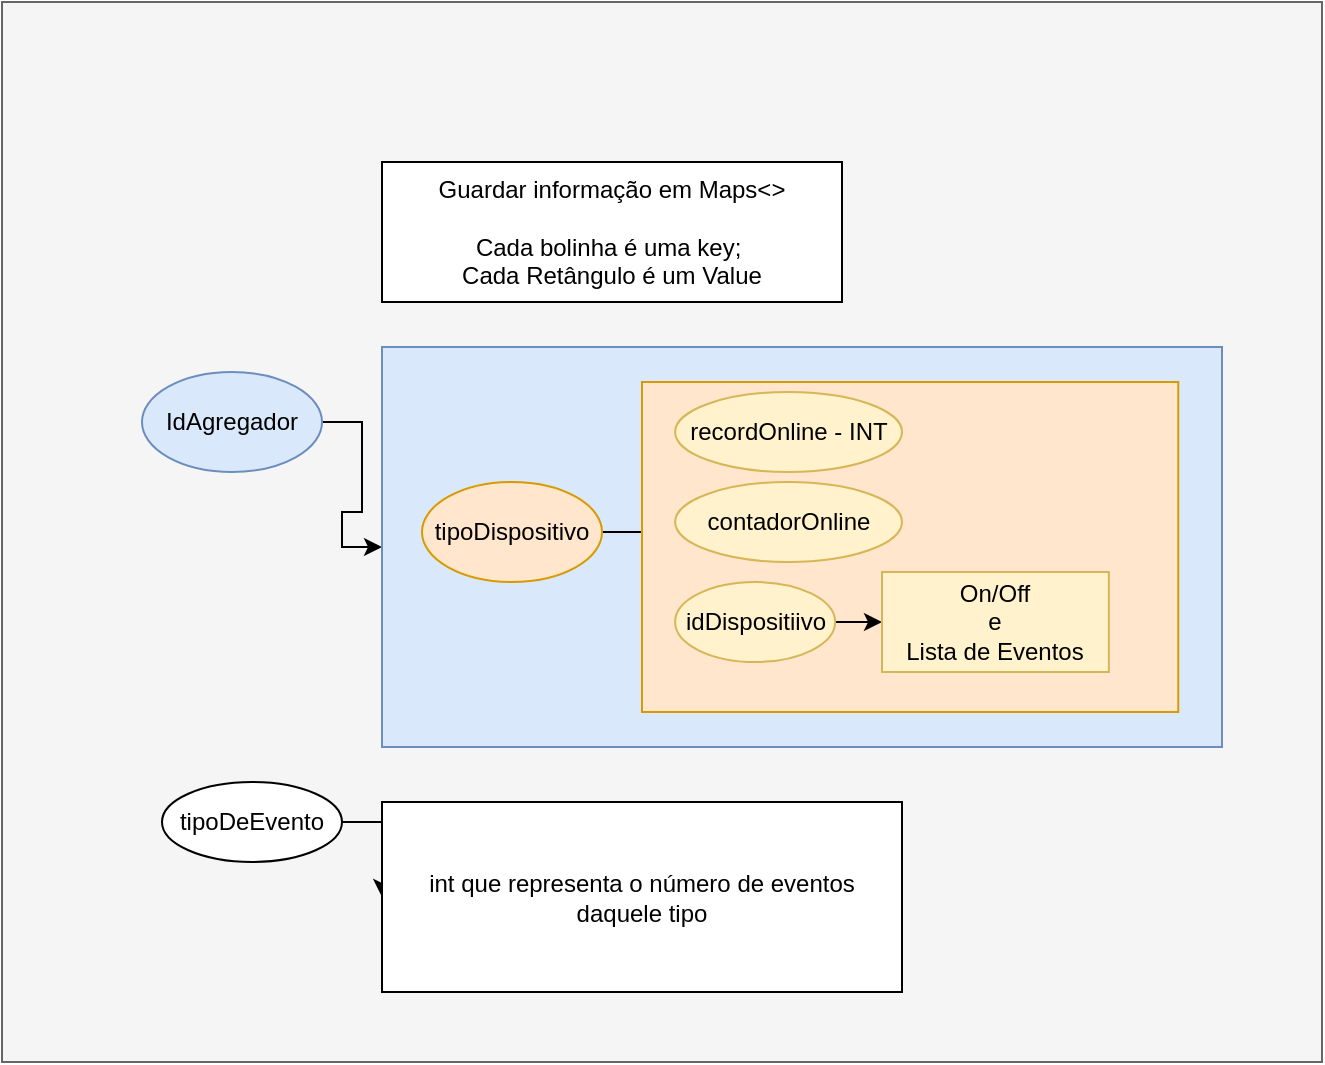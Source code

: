 <mxfile version="17.5.0"><diagram id="7Cxti6JjJdFBrzahYJ4i" name="Page-1"><mxGraphModel dx="1586" dy="727" grid="1" gridSize="10" guides="1" tooltips="1" connect="1" arrows="1" fold="1" page="0" pageScale="1" pageWidth="827" pageHeight="1169" math="0" shadow="0"><root><mxCell id="0"/><mxCell id="1" parent="0"/><mxCell id="aztYWpggEzxpKsM2mgxB-20" value="" style="rounded=0;whiteSpace=wrap;html=1;strokeColor=#666666;fillColor=#f5f5f5;fontColor=#333333;" vertex="1" parent="1"><mxGeometry x="-140" y="50" width="660" height="530" as="geometry"/></mxCell><mxCell id="aztYWpggEzxpKsM2mgxB-25" style="edgeStyle=orthogonalEdgeStyle;rounded=0;orthogonalLoop=1;jettySize=auto;html=1;" edge="1" parent="1" source="aztYWpggEzxpKsM2mgxB-1" target="aztYWpggEzxpKsM2mgxB-2"><mxGeometry relative="1" as="geometry"/></mxCell><mxCell id="aztYWpggEzxpKsM2mgxB-1" value="IdAgregador&lt;br&gt;" style="ellipse;whiteSpace=wrap;html=1;fillColor=#dae8fc;strokeColor=#6c8ebf;" vertex="1" parent="1"><mxGeometry x="-70" y="235" width="90" height="50" as="geometry"/></mxCell><mxCell id="aztYWpggEzxpKsM2mgxB-2" value="" style="rounded=0;whiteSpace=wrap;html=1;fillColor=#dae8fc;strokeColor=#6c8ebf;" vertex="1" parent="1"><mxGeometry x="50" y="222.5" width="420" height="200" as="geometry"/></mxCell><mxCell id="aztYWpggEzxpKsM2mgxB-10" value="" style="edgeStyle=orthogonalEdgeStyle;rounded=0;orthogonalLoop=1;jettySize=auto;html=1;" edge="1" parent="1" source="aztYWpggEzxpKsM2mgxB-3" target="aztYWpggEzxpKsM2mgxB-5"><mxGeometry relative="1" as="geometry"/></mxCell><mxCell id="aztYWpggEzxpKsM2mgxB-3" value="tipoDispositivo" style="ellipse;whiteSpace=wrap;html=1;fillColor=#ffe6cc;strokeColor=#d79b00;" vertex="1" parent="1"><mxGeometry x="70" y="290" width="90" height="50" as="geometry"/></mxCell><mxCell id="aztYWpggEzxpKsM2mgxB-4" value="" style="rounded=0;whiteSpace=wrap;html=1;fillColor=#ffe6cc;strokeColor=#d79b00;" vertex="1" parent="1"><mxGeometry x="180" y="240" width="268.13" height="165" as="geometry"/></mxCell><mxCell id="aztYWpggEzxpKsM2mgxB-23" style="edgeStyle=orthogonalEdgeStyle;rounded=0;orthogonalLoop=1;jettySize=auto;html=1;" edge="1" parent="1" source="aztYWpggEzxpKsM2mgxB-5" target="aztYWpggEzxpKsM2mgxB-6"><mxGeometry relative="1" as="geometry"/></mxCell><mxCell id="aztYWpggEzxpKsM2mgxB-5" value="idDispositiivo&lt;br&gt;" style="ellipse;whiteSpace=wrap;html=1;fillColor=#fff2cc;strokeColor=#d6b656;" vertex="1" parent="1"><mxGeometry x="196.57" y="340" width="80" height="40" as="geometry"/></mxCell><mxCell id="aztYWpggEzxpKsM2mgxB-6" value="On/Off&lt;br&gt;e&lt;br&gt;Lista de Eventos" style="rounded=0;whiteSpace=wrap;html=1;fillColor=#fff2cc;strokeColor=#d6b656;" vertex="1" parent="1"><mxGeometry x="300" y="335" width="113.43" height="50" as="geometry"/></mxCell><mxCell id="aztYWpggEzxpKsM2mgxB-17" value="Guardar informação em Maps&amp;lt;&amp;gt;&lt;br&gt;&lt;br&gt;Cada bolinha é uma key;&amp;nbsp;&lt;br&gt;Cada Retângulo é um Value" style="text;html=1;align=center;verticalAlign=middle;whiteSpace=wrap;rounded=0;strokeColor=default;fillColor=default;" vertex="1" parent="1"><mxGeometry x="50" y="130" width="230" height="70" as="geometry"/></mxCell><mxCell id="aztYWpggEzxpKsM2mgxB-26" style="edgeStyle=orthogonalEdgeStyle;rounded=0;orthogonalLoop=1;jettySize=auto;html=1;" edge="1" parent="1" source="aztYWpggEzxpKsM2mgxB-18" target="aztYWpggEzxpKsM2mgxB-19"><mxGeometry relative="1" as="geometry"/></mxCell><mxCell id="aztYWpggEzxpKsM2mgxB-18" value="tipoDeEvento" style="ellipse;whiteSpace=wrap;html=1;strokeColor=default;" vertex="1" parent="1"><mxGeometry x="-60.0" y="440" width="90" height="40" as="geometry"/></mxCell><mxCell id="aztYWpggEzxpKsM2mgxB-19" value="int que representa o número de eventos daquele tipo" style="rounded=0;whiteSpace=wrap;html=1;strokeColor=default;" vertex="1" parent="1"><mxGeometry x="50.0" y="450" width="260" height="95" as="geometry"/></mxCell><mxCell id="aztYWpggEzxpKsM2mgxB-22" value="recordOnline - INT" style="ellipse;whiteSpace=wrap;html=1;fillColor=#fff2cc;strokeColor=#d6b656;" vertex="1" parent="1"><mxGeometry x="196.57" y="245" width="113.43" height="40" as="geometry"/></mxCell><mxCell id="aztYWpggEzxpKsM2mgxB-24" value="contadorOnline" style="ellipse;whiteSpace=wrap;html=1;fillColor=#fff2cc;strokeColor=#d6b656;" vertex="1" parent="1"><mxGeometry x="196.57" y="290" width="113.43" height="40" as="geometry"/></mxCell></root></mxGraphModel></diagram></mxfile>